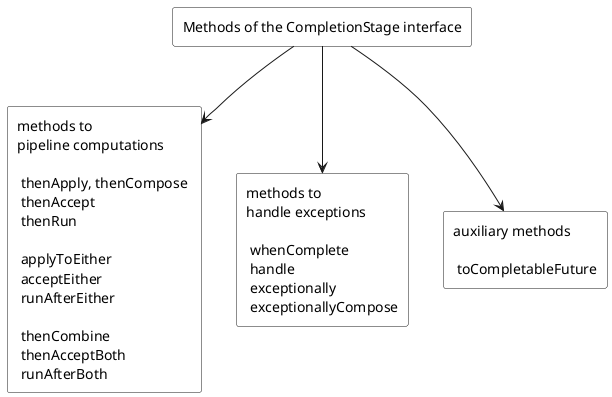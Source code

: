 @startuml

scale 1.0
skinparam monochrome true
skinparam RectangleBackgroundColor white

rectangle "Methods of the CompletionStage interface" as methods
rectangle "methods to\npipeline computations \n \n thenApply, thenCompose \n thenAccept \n thenRun \n \n applyToEither \n acceptEither \n runAfterEither \n \n thenCombine \n thenAcceptBoth \n runAfterBoth" as methods1
rectangle "methods to\nhandle exceptions \n \n whenComplete \n handle \n exceptionally \n exceptionallyCompose" as methods2
rectangle "auxiliary methods \n \n toCompletableFuture" as methods3

methods --> methods1
methods --> methods2
methods --> methods3

@enduml